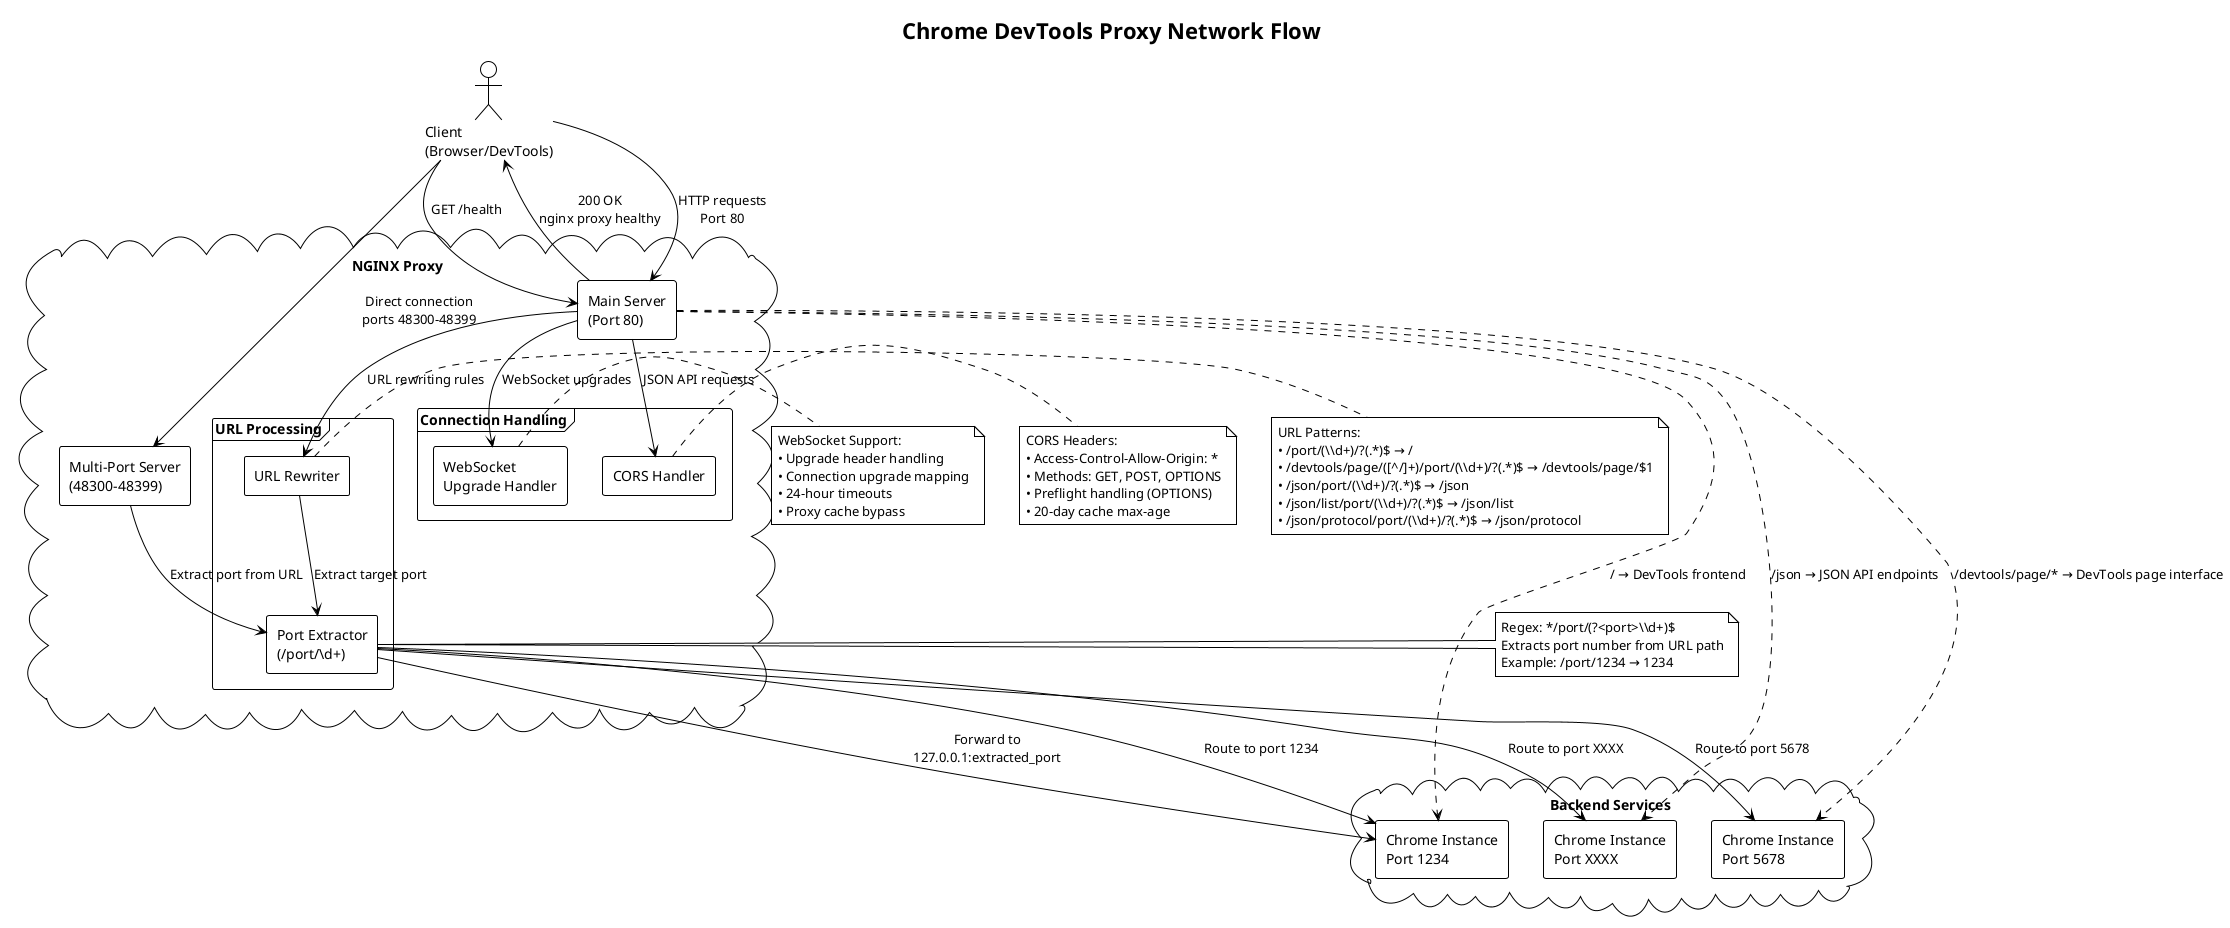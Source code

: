 @startuml nginx-network-flow
!theme plain
title Chrome DevTools Proxy Network Flow

skinparam backgroundColor #FFFFFF
skinparam componentStyle rectangle

actor "Client\n(Browser/DevTools)" as Client
cloud "NGINX Proxy" as Nginx {
    component "Multi-Port Server\n(48300-48399)" as MultiPort
    component "Main Server\n(Port 80)" as MainServer
    
    frame "URL Processing" {
        component "Port Extractor\n(/port/\\d+)" as PortExtractor
        component "URL Rewriter" as Rewriter
    }
    
    frame "Connection Handling" {
        component "WebSocket\nUpgrade Handler" as WSHandler
        component "CORS Handler" as CORSHandler
    }
}

cloud "Backend Services" as Backend {
    component "Chrome Instance\nPort 1234" as Chrome1
    component "Chrome Instance\nPort 5678" as Chrome2
    component "Chrome Instance\nPort XXXX" as ChromeN
}

' Direct multi-port connections
Client --> MultiPort : "Direct connection\nports 48300-48399"
MultiPort --> PortExtractor : "Extract port from URL"
PortExtractor --> Chrome1 : "Forward to\n127.0.0.1:extracted_port"

' Main server connections
Client --> MainServer : "HTTP requests\nPort 80"
MainServer --> Rewriter : "URL rewriting rules"
Rewriter --> PortExtractor : "Extract target port"

' Different endpoint flows
MainServer --> WSHandler : "WebSocket upgrades"
MainServer --> CORSHandler : "JSON API requests"

' Backend routing
PortExtractor --> Chrome1 : "Route to port 1234"
PortExtractor --> Chrome2 : "Route to port 5678" 
PortExtractor --> ChromeN : "Route to port XXXX"

' Flow annotations
note right of PortExtractor
  Regex: ~*/port/(?<port>\\d+)$
  Extracts port number from URL path
  Example: /port/1234 → 1234
end note

note right of Rewriter
  URL Patterns:
  • /port/(\\d+)/?(.*)$ → /
  • /devtools/page/([^/]+)/port/(\\d+)/?(.*)$ → /devtools/page/$1
  • /json/port/(\\d+)/?(.*)$ → /json
  • /json/list/port/(\\d+)/?(.*)$ → /json/list
  • /json/protocol/port/(\\d+)/?(.*)$ → /json/protocol
end note

note right of WSHandler
  WebSocket Support:
  • Upgrade header handling
  • Connection upgrade mapping
  • 24-hour timeouts
  • Proxy cache bypass
end note

note right of CORSHandler
  CORS Headers:
  • Access-Control-Allow-Origin: *
  • Methods: GET, POST, OPTIONS
  • Preflight handling (OPTIONS)
  • 20-day cache max-age
end note

' Location-specific flows
MainServer ..> Chrome1 : "/ → DevTools frontend"
MainServer ..> Chrome2 : "/devtools/page/* → DevTools page interface"
MainServer ..> ChromeN : "/json → JSON API endpoints"

' Health check
Client --> MainServer : "GET /health"
MainServer --> Client : "200 OK\nnginx proxy healthy"

@enduml